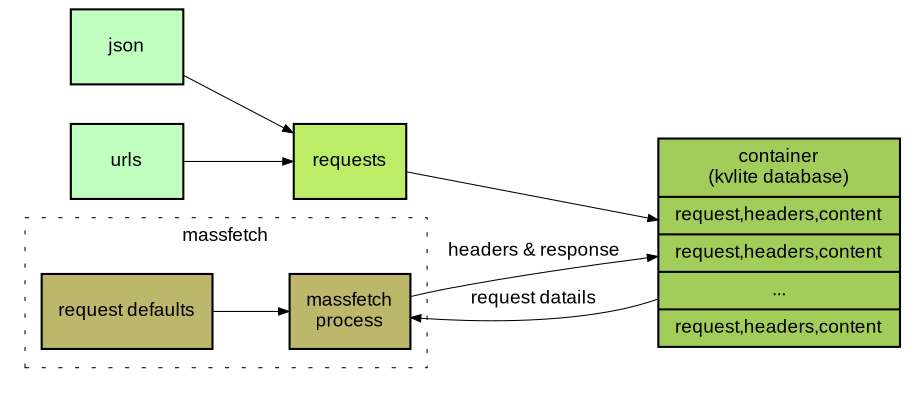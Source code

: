 digraph massfetch_flow {

    graph [ rankdir = "LR"];
    node [shape=record,fontname=Arial,fontsize=9,style=filled];
    edge [arrowsize=0.5,fontname=Arial,fontsize=9,penwidth=0.5];

    // Nodes
    urls [fillcolor=darkseagreen1];
    json [fillcolor=darkseagreen1];
    requests [fillcolor=darkolivegreen2];
    kvlite_db [label="<top>container\n(kvlite database)|\
                    request,headers,content|\
                    request,headers,content|\
                    ...|\
                    request,headers,content",
                    fillcolor=darkolivegreen3];

    subgraph cluster_massfetch {
        graph [style=dotted,fontname=Arial,fontsize=9,penwidth=0.5];
        label="massfetch"
        request_defaults [label="request defaults",fillcolor=darkkhaki];
        massfetch [label="massfetch\nprocess",fillcolor=darkkhaki];
        request_defaults -> massfetch;
    };

    // Links
    urls -> requests;
    json -> requests;
    requests -> kvlite_db;
    kvlite_db -> massfetch [label="request datails"];
    massfetch -> kvlite_db [label="headers & response"];

}
